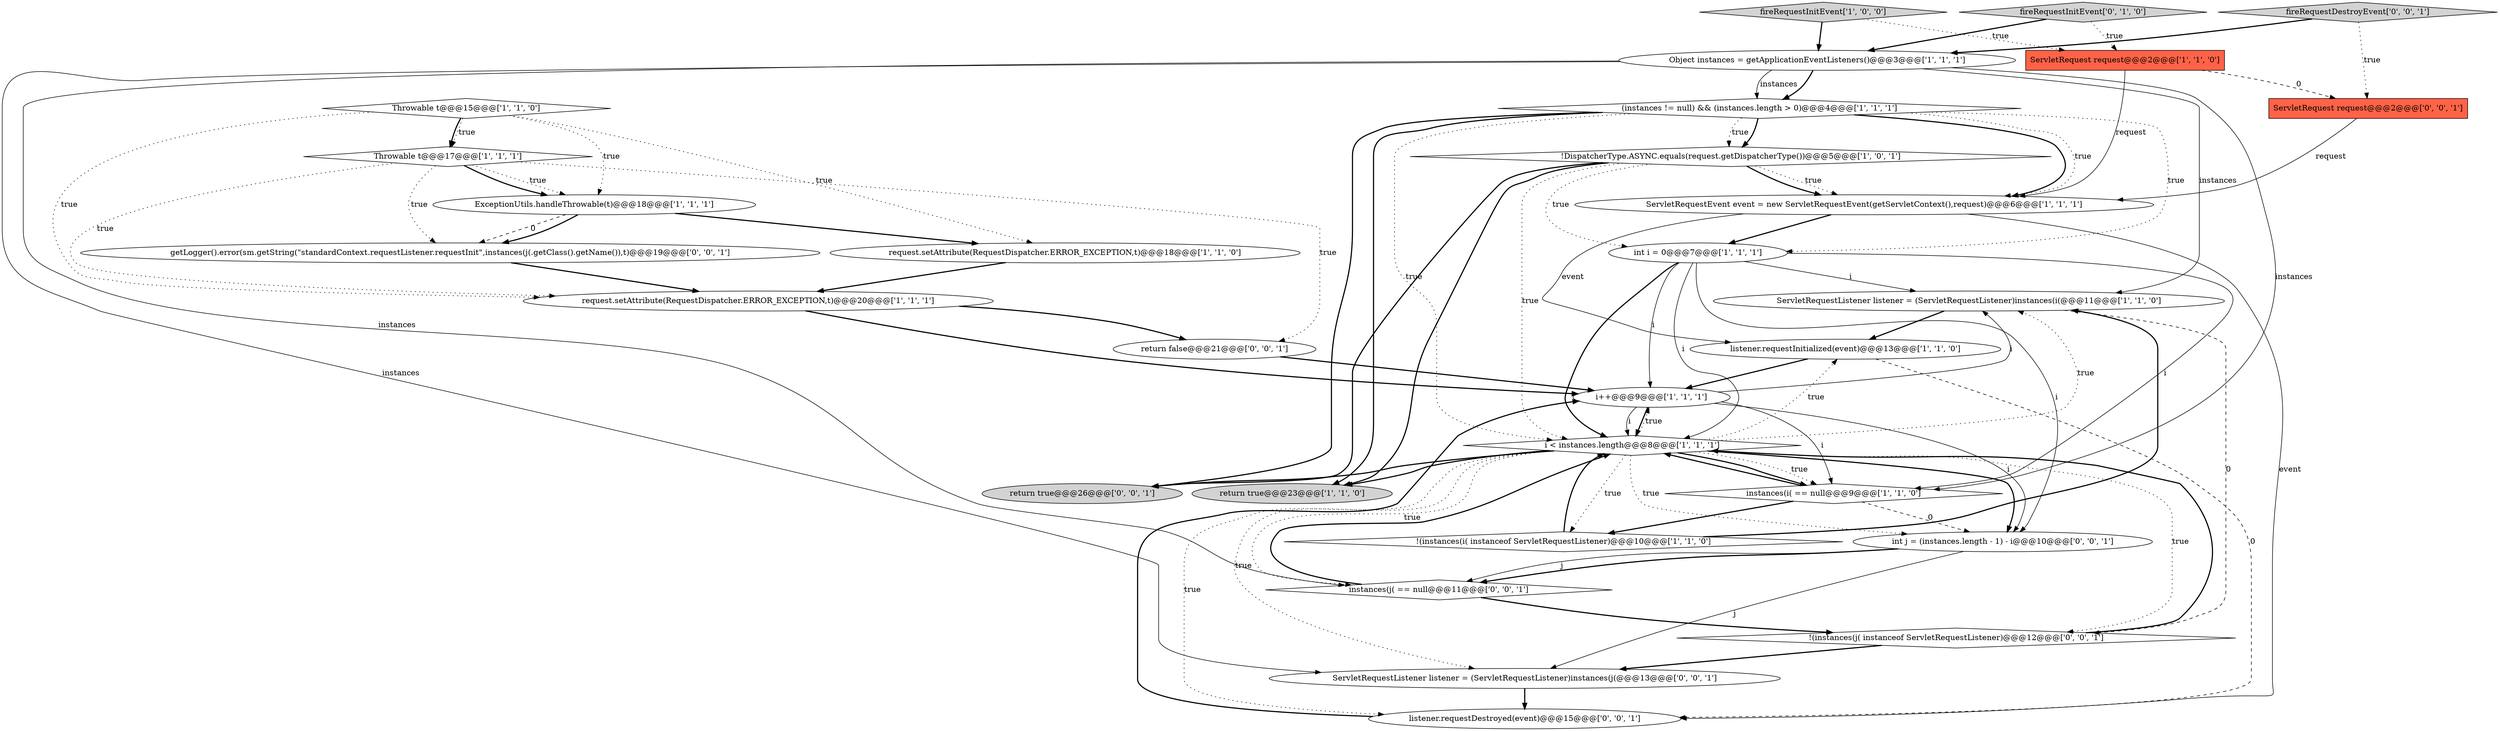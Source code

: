 digraph {
4 [style = filled, label = "Object instances = getApplicationEventListeners()@@@3@@@['1', '1', '1']", fillcolor = white, shape = ellipse image = "AAA0AAABBB1BBB"];
1 [style = filled, label = "listener.requestInitialized(event)@@@13@@@['1', '1', '0']", fillcolor = white, shape = ellipse image = "AAA0AAABBB1BBB"];
13 [style = filled, label = "ServletRequestListener listener = (ServletRequestListener)instances(i(@@@11@@@['1', '1', '0']", fillcolor = white, shape = ellipse image = "AAA0AAABBB1BBB"];
14 [style = filled, label = "request.setAttribute(RequestDispatcher.ERROR_EXCEPTION,t)@@@18@@@['1', '1', '0']", fillcolor = white, shape = ellipse image = "AAA0AAABBB1BBB"];
2 [style = filled, label = "i++@@@9@@@['1', '1', '1']", fillcolor = white, shape = ellipse image = "AAA0AAABBB1BBB"];
27 [style = filled, label = "ServletRequest request@@@2@@@['0', '0', '1']", fillcolor = tomato, shape = box image = "AAA0AAABBB3BBB"];
9 [style = filled, label = "ServletRequestEvent event = new ServletRequestEvent(getServletContext(),request)@@@6@@@['1', '1', '1']", fillcolor = white, shape = ellipse image = "AAA0AAABBB1BBB"];
25 [style = filled, label = "!(instances(j( instanceof ServletRequestListener)@@@12@@@['0', '0', '1']", fillcolor = white, shape = diamond image = "AAA0AAABBB3BBB"];
24 [style = filled, label = "ServletRequestListener listener = (ServletRequestListener)instances(j(@@@13@@@['0', '0', '1']", fillcolor = white, shape = ellipse image = "AAA0AAABBB3BBB"];
6 [style = filled, label = "instances(i( == null@@@9@@@['1', '1', '0']", fillcolor = white, shape = diamond image = "AAA0AAABBB1BBB"];
20 [style = filled, label = "int j = (instances.length - 1) - i@@@10@@@['0', '0', '1']", fillcolor = white, shape = ellipse image = "AAA0AAABBB3BBB"];
29 [style = filled, label = "listener.requestDestroyed(event)@@@15@@@['0', '0', '1']", fillcolor = white, shape = ellipse image = "AAA0AAABBB3BBB"];
21 [style = filled, label = "return false@@@21@@@['0', '0', '1']", fillcolor = white, shape = ellipse image = "AAA0AAABBB3BBB"];
18 [style = filled, label = "Throwable t@@@15@@@['1', '1', '0']", fillcolor = white, shape = diamond image = "AAA0AAABBB1BBB"];
28 [style = filled, label = "return true@@@26@@@['0', '0', '1']", fillcolor = lightgray, shape = ellipse image = "AAA0AAABBB3BBB"];
26 [style = filled, label = "instances(j( == null@@@11@@@['0', '0', '1']", fillcolor = white, shape = diamond image = "AAA0AAABBB3BBB"];
17 [style = filled, label = "i < instances.length@@@8@@@['1', '1', '1']", fillcolor = white, shape = diamond image = "AAA0AAABBB1BBB"];
15 [style = filled, label = "ServletRequest request@@@2@@@['1', '1', '0']", fillcolor = tomato, shape = box image = "AAA0AAABBB1BBB"];
22 [style = filled, label = "fireRequestDestroyEvent['0', '0', '1']", fillcolor = lightgray, shape = diamond image = "AAA0AAABBB3BBB"];
7 [style = filled, label = "int i = 0@@@7@@@['1', '1', '1']", fillcolor = white, shape = ellipse image = "AAA0AAABBB1BBB"];
10 [style = filled, label = "Throwable t@@@17@@@['1', '1', '1']", fillcolor = white, shape = diamond image = "AAA0AAABBB1BBB"];
16 [style = filled, label = "!DispatcherType.ASYNC.equals(request.getDispatcherType())@@@5@@@['1', '0', '1']", fillcolor = white, shape = diamond image = "AAA0AAABBB1BBB"];
11 [style = filled, label = "request.setAttribute(RequestDispatcher.ERROR_EXCEPTION,t)@@@20@@@['1', '1', '1']", fillcolor = white, shape = ellipse image = "AAA0AAABBB1BBB"];
19 [style = filled, label = "fireRequestInitEvent['0', '1', '0']", fillcolor = lightgray, shape = diamond image = "AAA0AAABBB2BBB"];
23 [style = filled, label = "getLogger().error(sm.getString(\"standardContext.requestListener.requestInit\",instances(j(.getClass().getName()),t)@@@19@@@['0', '0', '1']", fillcolor = white, shape = ellipse image = "AAA0AAABBB3BBB"];
3 [style = filled, label = "fireRequestInitEvent['1', '0', '0']", fillcolor = lightgray, shape = diamond image = "AAA0AAABBB1BBB"];
0 [style = filled, label = "ExceptionUtils.handleThrowable(t)@@@18@@@['1', '1', '1']", fillcolor = white, shape = ellipse image = "AAA0AAABBB1BBB"];
12 [style = filled, label = "(instances != null) && (instances.length > 0)@@@4@@@['1', '1', '1']", fillcolor = white, shape = diamond image = "AAA0AAABBB1BBB"];
5 [style = filled, label = "!(instances(i( instanceof ServletRequestListener)@@@10@@@['1', '1', '0']", fillcolor = white, shape = diamond image = "AAA0AAABBB1BBB"];
8 [style = filled, label = "return true@@@23@@@['1', '1', '0']", fillcolor = lightgray, shape = ellipse image = "AAA0AAABBB1BBB"];
15->9 [style = solid, label="request"];
16->9 [style = dotted, label="true"];
27->9 [style = solid, label="request"];
17->6 [style = dotted, label="true"];
20->26 [style = bold, label=""];
17->1 [style = dotted, label="true"];
16->17 [style = dotted, label="true"];
13->25 [style = dashed, label="0"];
9->7 [style = bold, label=""];
12->9 [style = bold, label=""];
3->4 [style = bold, label=""];
13->1 [style = bold, label=""];
21->2 [style = bold, label=""];
7->13 [style = solid, label="i"];
22->4 [style = bold, label=""];
16->7 [style = dotted, label="true"];
7->17 [style = solid, label="i"];
0->14 [style = bold, label=""];
29->2 [style = bold, label=""];
7->6 [style = solid, label="i"];
17->2 [style = dotted, label="true"];
14->11 [style = bold, label=""];
16->9 [style = bold, label=""];
17->20 [style = bold, label=""];
17->20 [style = dotted, label="true"];
17->26 [style = dotted, label="true"];
12->17 [style = dotted, label="true"];
12->28 [style = bold, label=""];
26->17 [style = bold, label=""];
6->20 [style = dashed, label="0"];
0->23 [style = dashed, label="0"];
5->17 [style = bold, label=""];
4->13 [style = solid, label="instances"];
25->24 [style = bold, label=""];
18->11 [style = dotted, label="true"];
10->23 [style = dotted, label="true"];
0->23 [style = bold, label=""];
20->26 [style = solid, label="j"];
20->24 [style = solid, label="j"];
10->0 [style = bold, label=""];
18->0 [style = dotted, label="true"];
10->0 [style = dotted, label="true"];
9->29 [style = solid, label="event"];
2->17 [style = solid, label="i"];
12->7 [style = dotted, label="true"];
2->17 [style = bold, label=""];
6->17 [style = bold, label=""];
17->8 [style = bold, label=""];
7->17 [style = bold, label=""];
16->8 [style = bold, label=""];
17->6 [style = bold, label=""];
7->2 [style = solid, label="i"];
9->1 [style = solid, label="event"];
11->21 [style = bold, label=""];
4->6 [style = solid, label="instances"];
2->13 [style = solid, label="i"];
19->15 [style = dotted, label="true"];
25->17 [style = bold, label=""];
2->20 [style = solid, label="i"];
18->10 [style = dotted, label="true"];
6->5 [style = bold, label=""];
17->25 [style = dotted, label="true"];
18->10 [style = bold, label=""];
10->11 [style = dotted, label="true"];
4->26 [style = solid, label="instances"];
12->8 [style = bold, label=""];
5->13 [style = bold, label=""];
3->15 [style = dotted, label="true"];
22->27 [style = dotted, label="true"];
4->12 [style = bold, label=""];
1->2 [style = bold, label=""];
17->29 [style = dotted, label="true"];
23->11 [style = bold, label=""];
17->24 [style = dotted, label="true"];
7->20 [style = solid, label="i"];
2->6 [style = solid, label="i"];
4->12 [style = solid, label="instances"];
4->24 [style = solid, label="instances"];
26->25 [style = bold, label=""];
1->29 [style = dashed, label="0"];
12->16 [style = bold, label=""];
24->29 [style = bold, label=""];
18->14 [style = dotted, label="true"];
11->2 [style = bold, label=""];
17->28 [style = bold, label=""];
16->28 [style = bold, label=""];
12->16 [style = dotted, label="true"];
15->27 [style = dashed, label="0"];
19->4 [style = bold, label=""];
17->13 [style = dotted, label="true"];
10->21 [style = dotted, label="true"];
12->9 [style = dotted, label="true"];
17->5 [style = dotted, label="true"];
}
